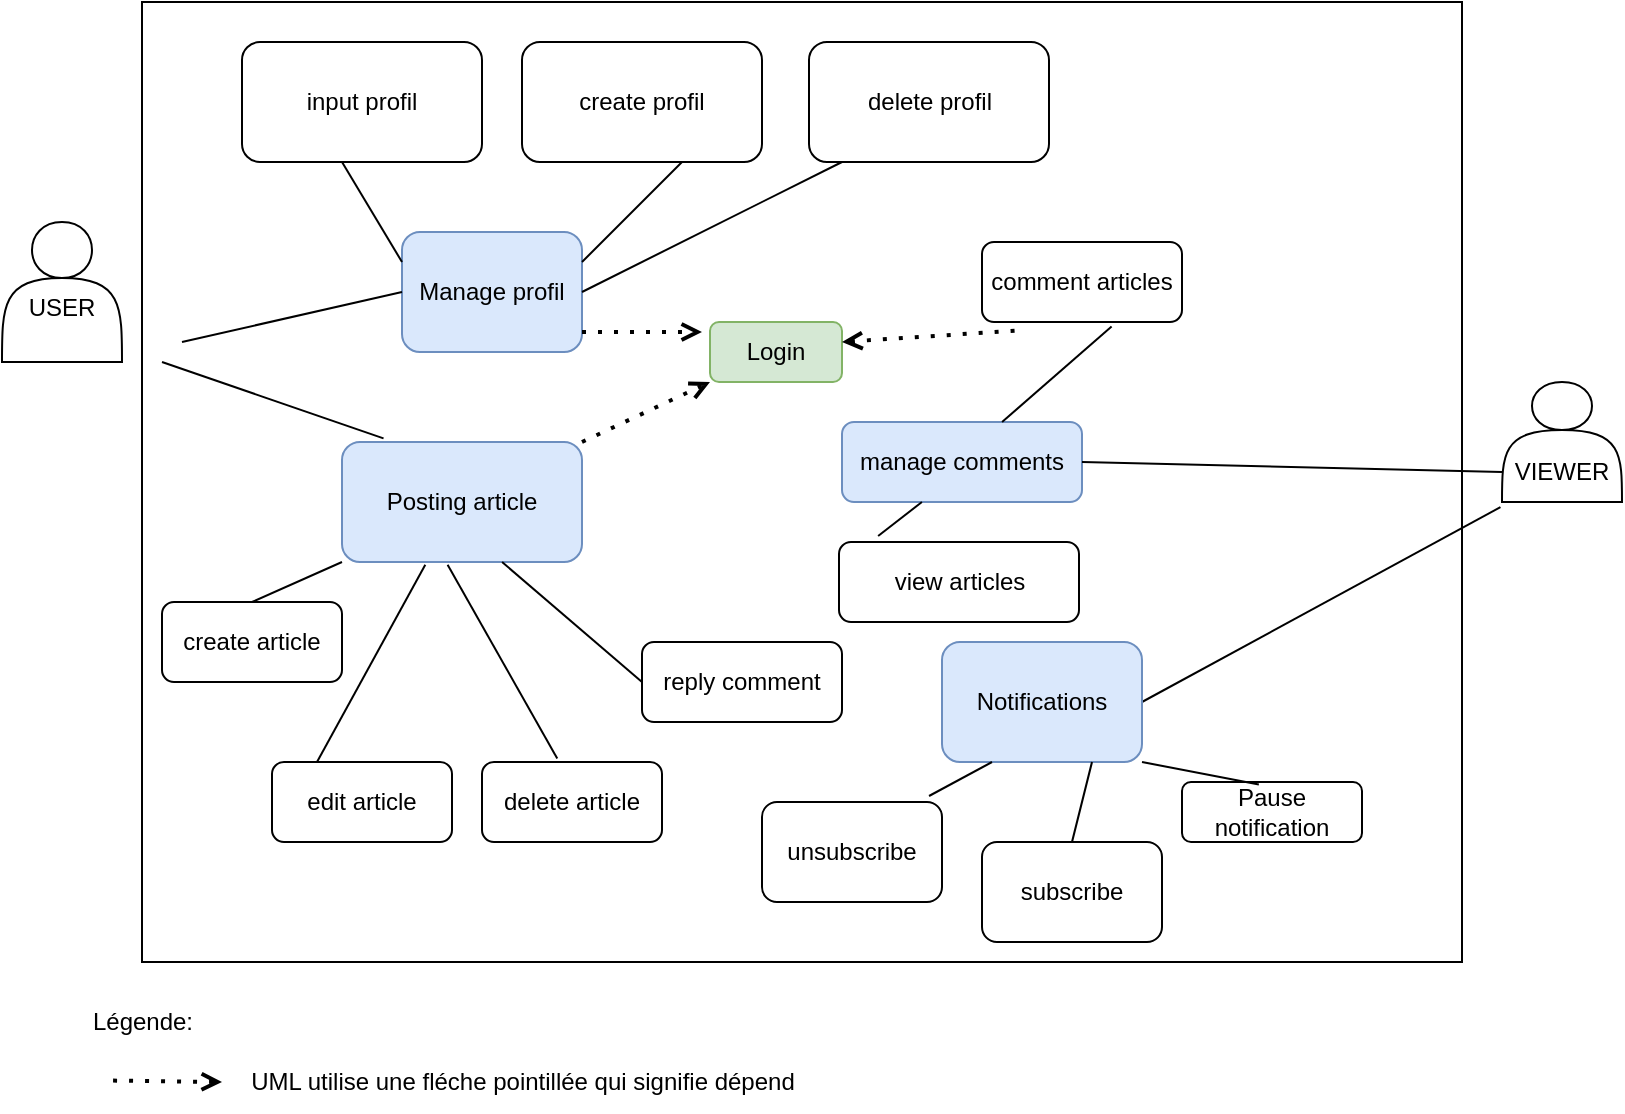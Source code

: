 <mxfile version="20.5.3" type="device"><diagram id="FGHjFa6FDGCsPTsREAAK" name="Page-1"><mxGraphModel dx="1192" dy="521" grid="1" gridSize="10" guides="1" tooltips="1" connect="1" arrows="0" fold="1" page="1" pageScale="1" pageWidth="827" pageHeight="1169" math="0" shadow="0"><root><mxCell id="0"/><mxCell id="1" parent="0"/><mxCell id="Hec0qsVw35Er6FC0GCLe-73" value="" style="rounded=0;whiteSpace=wrap;html=1;fillColor=none;imageAspect=1;" vertex="1" parent="1"><mxGeometry x="80" y="10" width="660" height="480" as="geometry"/></mxCell><mxCell id="Hec0qsVw35Er6FC0GCLe-1" value="&lt;br&gt;USER" style="shape=actor;whiteSpace=wrap;html=1;" vertex="1" parent="1"><mxGeometry x="10" y="120" width="60" height="70" as="geometry"/></mxCell><mxCell id="Hec0qsVw35Er6FC0GCLe-2" value="Manage profil" style="rounded=1;whiteSpace=wrap;html=1;fillColor=#dae8fc;strokeColor=#6c8ebf;" vertex="1" parent="1"><mxGeometry x="210" y="125" width="90" height="60" as="geometry"/></mxCell><mxCell id="Hec0qsVw35Er6FC0GCLe-3" value="manage comments" style="rounded=1;whiteSpace=wrap;html=1;fillColor=#dae8fc;strokeColor=#6c8ebf;" vertex="1" parent="1"><mxGeometry x="430" y="220" width="120" height="40" as="geometry"/></mxCell><mxCell id="Hec0qsVw35Er6FC0GCLe-4" value="Posting article" style="rounded=1;whiteSpace=wrap;html=1;fillColor=#dae8fc;strokeColor=#6c8ebf;" vertex="1" parent="1"><mxGeometry x="180" y="230" width="120" height="60" as="geometry"/></mxCell><mxCell id="Hec0qsVw35Er6FC0GCLe-5" value="&lt;br&gt;&lt;br&gt;VIEWER" style="shape=actor;whiteSpace=wrap;html=1;" vertex="1" parent="1"><mxGeometry x="760" y="200" width="60" height="60" as="geometry"/></mxCell><mxCell id="Hec0qsVw35Er6FC0GCLe-6" value="input profil" style="rounded=1;whiteSpace=wrap;html=1;" vertex="1" parent="1"><mxGeometry x="130" y="30" width="120" height="60" as="geometry"/></mxCell><mxCell id="Hec0qsVw35Er6FC0GCLe-7" value="create profil" style="rounded=1;whiteSpace=wrap;html=1;" vertex="1" parent="1"><mxGeometry x="270" y="30" width="120" height="60" as="geometry"/></mxCell><mxCell id="Hec0qsVw35Er6FC0GCLe-8" value="delete profil" style="rounded=1;whiteSpace=wrap;html=1;" vertex="1" parent="1"><mxGeometry x="413.5" y="30" width="120" height="60" as="geometry"/></mxCell><mxCell id="Hec0qsVw35Er6FC0GCLe-9" value="comment articles" style="rounded=1;whiteSpace=wrap;html=1;" vertex="1" parent="1"><mxGeometry x="500" y="130" width="100" height="40" as="geometry"/></mxCell><mxCell id="Hec0qsVw35Er6FC0GCLe-10" value="view articles" style="rounded=1;whiteSpace=wrap;html=1;" vertex="1" parent="1"><mxGeometry x="428.5" y="280" width="120" height="40" as="geometry"/></mxCell><mxCell id="Hec0qsVw35Er6FC0GCLe-11" value="create article" style="rounded=1;whiteSpace=wrap;html=1;" vertex="1" parent="1"><mxGeometry x="90" y="310" width="90" height="40" as="geometry"/></mxCell><mxCell id="Hec0qsVw35Er6FC0GCLe-12" value="edit article" style="rounded=1;whiteSpace=wrap;html=1;" vertex="1" parent="1"><mxGeometry x="145" y="390" width="90" height="40" as="geometry"/></mxCell><mxCell id="Hec0qsVw35Er6FC0GCLe-13" value="delete article" style="rounded=1;whiteSpace=wrap;html=1;" vertex="1" parent="1"><mxGeometry x="250" y="390" width="90" height="40" as="geometry"/></mxCell><mxCell id="Hec0qsVw35Er6FC0GCLe-14" value="reply comment" style="rounded=1;whiteSpace=wrap;html=1;" vertex="1" parent="1"><mxGeometry x="330" y="330" width="100" height="40" as="geometry"/></mxCell><mxCell id="Hec0qsVw35Er6FC0GCLe-16" value="" style="endArrow=none;html=1;rounded=0;" edge="1" parent="1"><mxGeometry width="50" height="50" relative="1" as="geometry"><mxPoint x="300" y="140" as="sourcePoint"/><mxPoint x="350" y="90" as="targetPoint"/></mxGeometry></mxCell><mxCell id="Hec0qsVw35Er6FC0GCLe-18" value="" style="endArrow=none;html=1;rounded=0;entryX=0;entryY=1;entryDx=0;entryDy=0;exitX=0.5;exitY=0;exitDx=0;exitDy=0;" edge="1" parent="1" source="Hec0qsVw35Er6FC0GCLe-11" target="Hec0qsVw35Er6FC0GCLe-4"><mxGeometry width="50" height="50" relative="1" as="geometry"><mxPoint x="90" y="370" as="sourcePoint"/><mxPoint x="130" y="330" as="targetPoint"/></mxGeometry></mxCell><mxCell id="Hec0qsVw35Er6FC0GCLe-19" value="" style="endArrow=none;html=1;rounded=0;exitX=1;exitY=0.5;exitDx=0;exitDy=0;" edge="1" parent="1" source="Hec0qsVw35Er6FC0GCLe-2"><mxGeometry width="50" height="50" relative="1" as="geometry"><mxPoint x="380" y="140" as="sourcePoint"/><mxPoint x="430" y="90" as="targetPoint"/></mxGeometry></mxCell><mxCell id="Hec0qsVw35Er6FC0GCLe-20" value="" style="endArrow=none;html=1;rounded=0;exitX=0;exitY=0.25;exitDx=0;exitDy=0;" edge="1" parent="1" source="Hec0qsVw35Er6FC0GCLe-2"><mxGeometry width="50" height="50" relative="1" as="geometry"><mxPoint x="130" y="140" as="sourcePoint"/><mxPoint x="180" y="90" as="targetPoint"/></mxGeometry></mxCell><mxCell id="Hec0qsVw35Er6FC0GCLe-21" value="" style="endArrow=none;html=1;rounded=0;exitX=0.25;exitY=0;exitDx=0;exitDy=0;entryX=0.347;entryY=1.023;entryDx=0;entryDy=0;entryPerimeter=0;" edge="1" parent="1" source="Hec0qsVw35Er6FC0GCLe-12" target="Hec0qsVw35Er6FC0GCLe-4"><mxGeometry width="50" height="50" relative="1" as="geometry"><mxPoint x="170" y="380" as="sourcePoint"/><mxPoint x="220" y="330" as="targetPoint"/></mxGeometry></mxCell><mxCell id="Hec0qsVw35Er6FC0GCLe-23" value="" style="endArrow=none;html=1;rounded=0;exitX=0.163;exitY=-0.075;exitDx=0;exitDy=0;exitPerimeter=0;entryX=0.333;entryY=1;entryDx=0;entryDy=0;entryPerimeter=0;" edge="1" parent="1" source="Hec0qsVw35Er6FC0GCLe-10" target="Hec0qsVw35Er6FC0GCLe-3"><mxGeometry width="50" height="50" relative="1" as="geometry"><mxPoint x="500" y="380" as="sourcePoint"/><mxPoint x="550" y="330" as="targetPoint"/></mxGeometry></mxCell><mxCell id="Hec0qsVw35Er6FC0GCLe-27" value="" style="endArrow=none;html=1;rounded=0;entryX=0;entryY=0.5;entryDx=0;entryDy=0;exitX=0.667;exitY=1;exitDx=0;exitDy=0;exitPerimeter=0;" edge="1" parent="1" source="Hec0qsVw35Er6FC0GCLe-4" target="Hec0qsVw35Er6FC0GCLe-14"><mxGeometry width="50" height="50" relative="1" as="geometry"><mxPoint x="250" y="325" as="sourcePoint"/><mxPoint x="300" y="275" as="targetPoint"/></mxGeometry></mxCell><mxCell id="Hec0qsVw35Er6FC0GCLe-28" value="" style="endArrow=none;html=1;rounded=0;entryX=0.418;entryY=-0.045;entryDx=0;entryDy=0;entryPerimeter=0;exitX=0.44;exitY=1.023;exitDx=0;exitDy=0;exitPerimeter=0;" edge="1" parent="1" source="Hec0qsVw35Er6FC0GCLe-4" target="Hec0qsVw35Er6FC0GCLe-13"><mxGeometry width="50" height="50" relative="1" as="geometry"><mxPoint x="240" y="330" as="sourcePoint"/><mxPoint x="290" y="280" as="targetPoint"/></mxGeometry></mxCell><mxCell id="Hec0qsVw35Er6FC0GCLe-30" value="" style="endArrow=none;html=1;rounded=0;entryX=0;entryY=0.75;entryDx=0;entryDy=0;exitX=1;exitY=0.5;exitDx=0;exitDy=0;" edge="1" parent="1" source="Hec0qsVw35Er6FC0GCLe-3" target="Hec0qsVw35Er6FC0GCLe-5"><mxGeometry width="50" height="50" relative="1" as="geometry"><mxPoint x="670" y="325" as="sourcePoint"/><mxPoint x="720" y="275" as="targetPoint"/></mxGeometry></mxCell><mxCell id="Hec0qsVw35Er6FC0GCLe-31" value="" style="endArrow=none;html=1;rounded=0;entryX=0;entryY=0.5;entryDx=0;entryDy=0;" edge="1" parent="1" target="Hec0qsVw35Er6FC0GCLe-2"><mxGeometry width="50" height="50" relative="1" as="geometry"><mxPoint x="100" y="180" as="sourcePoint"/><mxPoint x="150" y="130" as="targetPoint"/></mxGeometry></mxCell><mxCell id="Hec0qsVw35Er6FC0GCLe-34" value="Login" style="rounded=1;whiteSpace=wrap;html=1;fillColor=#d5e8d4;strokeColor=#82b366;" vertex="1" parent="1"><mxGeometry x="364" y="170" width="66" height="30" as="geometry"/></mxCell><mxCell id="Hec0qsVw35Er6FC0GCLe-36" value="" style="endArrow=none;dashed=1;html=1;dashPattern=1 3;strokeWidth=2;rounded=0;entryX=0.188;entryY=1.105;entryDx=0;entryDy=0;entryPerimeter=0;startArrow=open;startFill=0;endFill=0;" edge="1" parent="1" target="Hec0qsVw35Er6FC0GCLe-9"><mxGeometry width="50" height="50" relative="1" as="geometry"><mxPoint x="430" y="180" as="sourcePoint"/><mxPoint x="610" y="170" as="targetPoint"/></mxGeometry></mxCell><mxCell id="Hec0qsVw35Er6FC0GCLe-40" value="" style="endArrow=none;html=1;rounded=0;entryX=0.173;entryY=-0.03;entryDx=0;entryDy=0;entryPerimeter=0;" edge="1" parent="1" target="Hec0qsVw35Er6FC0GCLe-4"><mxGeometry width="50" height="50" relative="1" as="geometry"><mxPoint x="90" y="190" as="sourcePoint"/><mxPoint x="140" y="260" as="targetPoint"/></mxGeometry></mxCell><mxCell id="Hec0qsVw35Er6FC0GCLe-42" value="" style="endArrow=open;dashed=1;html=1;dashPattern=1 3;strokeWidth=2;rounded=0;entryX=0;entryY=1;entryDx=0;entryDy=0;startArrow=none;startFill=0;endFill=0;exitX=1;exitY=0;exitDx=0;exitDy=0;" edge="1" parent="1" source="Hec0qsVw35Er6FC0GCLe-4" target="Hec0qsVw35Er6FC0GCLe-34"><mxGeometry width="50" height="50" relative="1" as="geometry"><mxPoint x="260" y="270" as="sourcePoint"/><mxPoint x="300" y="230" as="targetPoint"/><Array as="points"/></mxGeometry></mxCell><mxCell id="Hec0qsVw35Er6FC0GCLe-43" value="" style="endArrow=open;dashed=1;html=1;dashPattern=1 3;strokeWidth=2;rounded=0;endFill=0;" edge="1" parent="1"><mxGeometry width="50" height="50" relative="1" as="geometry"><mxPoint x="300" y="175" as="sourcePoint"/><mxPoint x="360" y="175" as="targetPoint"/></mxGeometry></mxCell><mxCell id="Hec0qsVw35Er6FC0GCLe-46" value="" style="endArrow=none;html=1;rounded=0;exitX=0.667;exitY=0;exitDx=0;exitDy=0;exitPerimeter=0;entryX=0.648;entryY=1.055;entryDx=0;entryDy=0;entryPerimeter=0;" edge="1" parent="1" source="Hec0qsVw35Er6FC0GCLe-3" target="Hec0qsVw35Er6FC0GCLe-9"><mxGeometry width="50" height="50" relative="1" as="geometry"><mxPoint x="610" y="190" as="sourcePoint"/><mxPoint x="660" y="140" as="targetPoint"/></mxGeometry></mxCell><mxCell id="Hec0qsVw35Er6FC0GCLe-50" value="" style="endArrow=none;dashed=1;html=1;dashPattern=1 3;strokeWidth=2;rounded=0;startArrow=open;startFill=0;" edge="1" parent="1"><mxGeometry width="50" height="50" relative="1" as="geometry"><mxPoint x="120" y="550" as="sourcePoint"/><mxPoint x="60" y="549.231" as="targetPoint"/></mxGeometry></mxCell><mxCell id="Hec0qsVw35Er6FC0GCLe-56" value="UML utilise une fléche pointillée qui signifie dépend" style="text;html=1;align=center;verticalAlign=middle;resizable=0;points=[];autosize=1;strokeColor=none;fillColor=none;" vertex="1" parent="1"><mxGeometry x="120" y="535" width="300" height="30" as="geometry"/></mxCell><mxCell id="Hec0qsVw35Er6FC0GCLe-59" value="Légende:" style="text;html=1;align=center;verticalAlign=middle;resizable=0;points=[];autosize=1;strokeColor=none;fillColor=none;" vertex="1" parent="1"><mxGeometry x="45" y="505" width="70" height="30" as="geometry"/></mxCell><mxCell id="Hec0qsVw35Er6FC0GCLe-60" value="" style="endArrow=none;html=1;rounded=0;exitX=1;exitY=0.5;exitDx=0;exitDy=0;entryX=-0.013;entryY=1.043;entryDx=0;entryDy=0;entryPerimeter=0;" edge="1" parent="1" source="Hec0qsVw35Er6FC0GCLe-61" target="Hec0qsVw35Er6FC0GCLe-5"><mxGeometry width="50" height="50" relative="1" as="geometry"><mxPoint x="676.81" y="317" as="sourcePoint"/><mxPoint x="740" y="260" as="targetPoint"/></mxGeometry></mxCell><mxCell id="Hec0qsVw35Er6FC0GCLe-61" value="Notifications" style="rounded=1;whiteSpace=wrap;html=1;fillColor=#dae8fc;strokeColor=#6c8ebf;" vertex="1" parent="1"><mxGeometry x="480" y="330" width="100" height="60" as="geometry"/></mxCell><mxCell id="Hec0qsVw35Er6FC0GCLe-63" value="subscribe" style="rounded=1;whiteSpace=wrap;html=1;" vertex="1" parent="1"><mxGeometry x="500" y="430" width="90" height="50" as="geometry"/></mxCell><mxCell id="Hec0qsVw35Er6FC0GCLe-64" value="Pause notification" style="rounded=1;whiteSpace=wrap;html=1;" vertex="1" parent="1"><mxGeometry x="600" y="400" width="90" height="30" as="geometry"/></mxCell><mxCell id="Hec0qsVw35Er6FC0GCLe-66" value="" style="endArrow=none;html=1;rounded=0;exitX=0.5;exitY=0;exitDx=0;exitDy=0;entryX=0.75;entryY=1;entryDx=0;entryDy=0;" edge="1" parent="1" source="Hec0qsVw35Er6FC0GCLe-63" target="Hec0qsVw35Er6FC0GCLe-61"><mxGeometry width="50" height="50" relative="1" as="geometry"><mxPoint x="620" y="430" as="sourcePoint"/><mxPoint x="670" y="380" as="targetPoint"/></mxGeometry></mxCell><mxCell id="Hec0qsVw35Er6FC0GCLe-67" value="unsubscribe" style="rounded=1;whiteSpace=wrap;html=1;" vertex="1" parent="1"><mxGeometry x="390" y="410" width="90" height="50" as="geometry"/></mxCell><mxCell id="Hec0qsVw35Er6FC0GCLe-68" value="" style="endArrow=none;html=1;rounded=0;exitX=0.928;exitY=-0.06;exitDx=0;exitDy=0;exitPerimeter=0;entryX=0.25;entryY=1;entryDx=0;entryDy=0;" edge="1" parent="1" source="Hec0qsVw35Er6FC0GCLe-67" target="Hec0qsVw35Er6FC0GCLe-61"><mxGeometry width="50" height="50" relative="1" as="geometry"><mxPoint x="570" y="425" as="sourcePoint"/><mxPoint x="620" y="375" as="targetPoint"/></mxGeometry></mxCell><mxCell id="Hec0qsVw35Er6FC0GCLe-69" value="" style="endArrow=none;html=1;rounded=0;exitX=0.427;exitY=0.04;exitDx=0;exitDy=0;exitPerimeter=0;entryX=1;entryY=1;entryDx=0;entryDy=0;" edge="1" parent="1" source="Hec0qsVw35Er6FC0GCLe-64" target="Hec0qsVw35Er6FC0GCLe-61"><mxGeometry width="50" height="50" relative="1" as="geometry"><mxPoint x="720" y="470" as="sourcePoint"/><mxPoint x="720" y="380" as="targetPoint"/><Array as="points"/></mxGeometry></mxCell></root></mxGraphModel></diagram></mxfile>